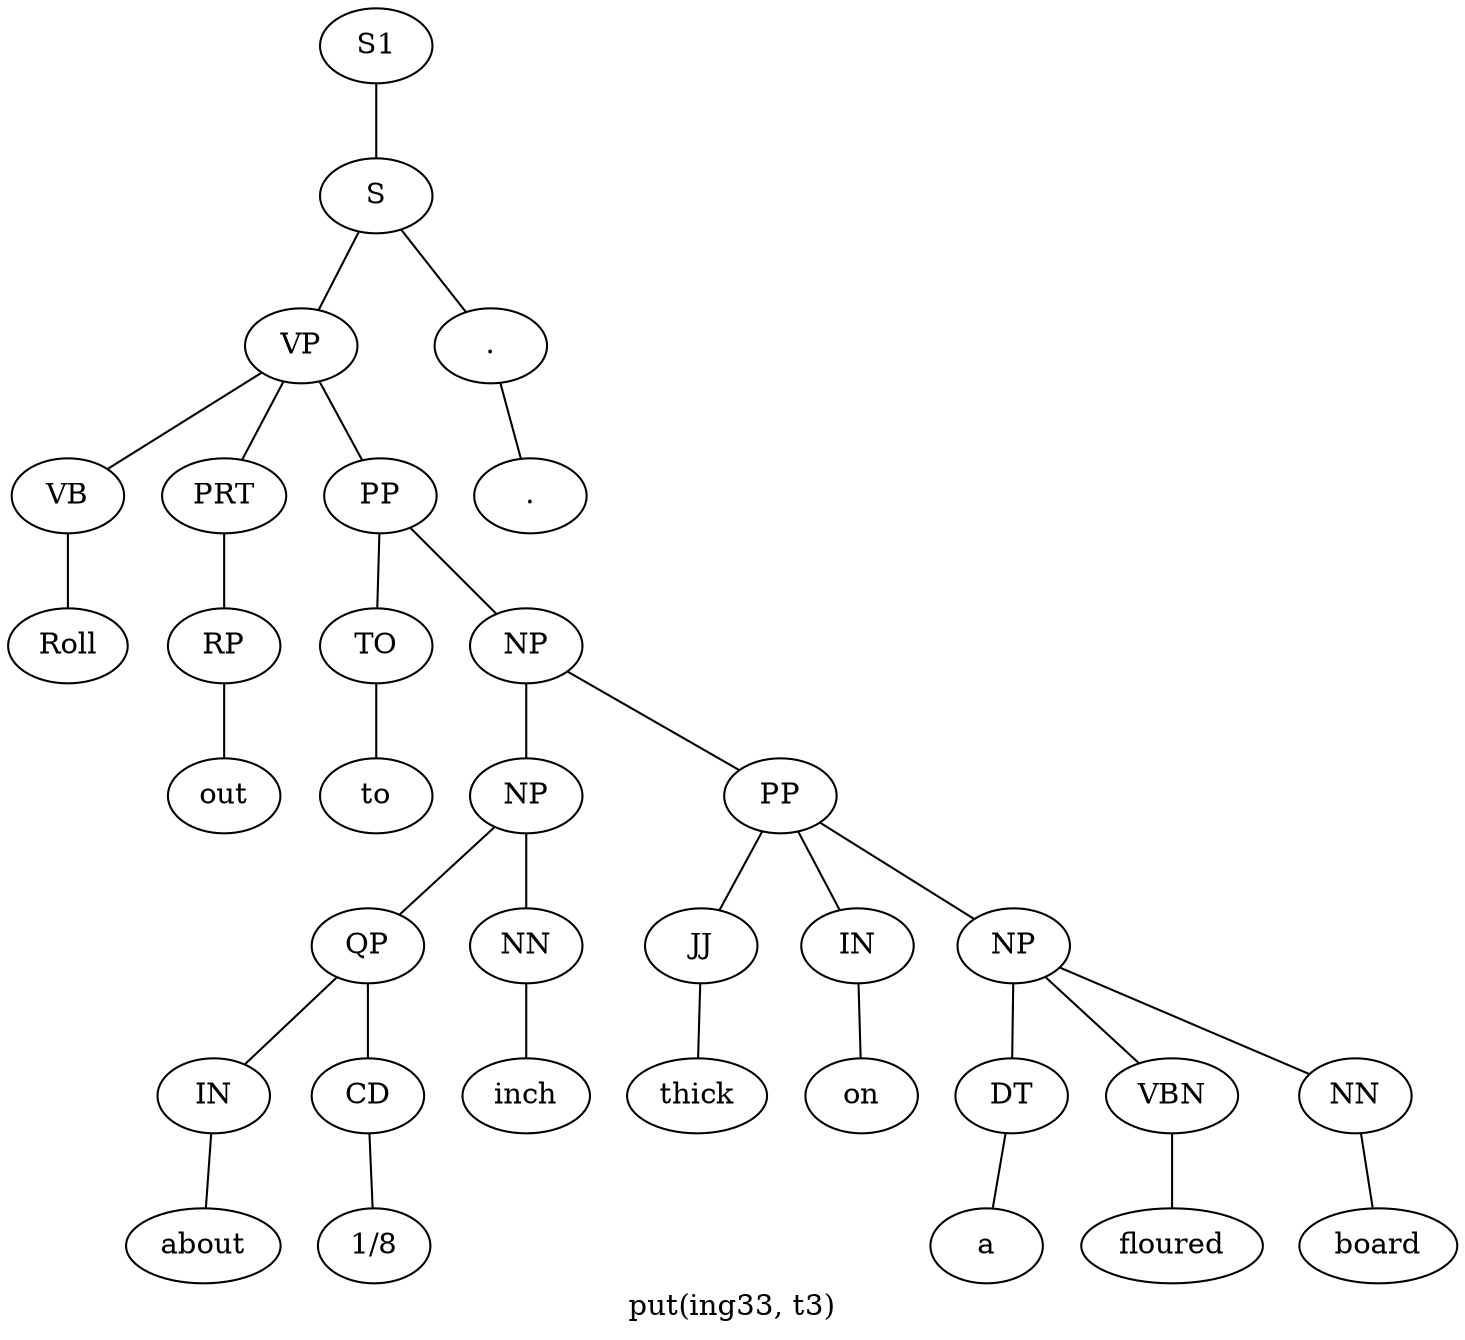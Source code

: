 graph SyntaxGraph {
	label = "put(ing33, t3)";
	Node0 [label="S1"];
	Node1 [label="S"];
	Node2 [label="VP"];
	Node3 [label="VB"];
	Node4 [label="Roll"];
	Node5 [label="PRT"];
	Node6 [label="RP"];
	Node7 [label="out"];
	Node8 [label="PP"];
	Node9 [label="TO"];
	Node10 [label="to"];
	Node11 [label="NP"];
	Node12 [label="NP"];
	Node13 [label="QP"];
	Node14 [label="IN"];
	Node15 [label="about"];
	Node16 [label="CD"];
	Node17 [label="1/8"];
	Node18 [label="NN"];
	Node19 [label="inch"];
	Node20 [label="PP"];
	Node21 [label="JJ"];
	Node22 [label="thick"];
	Node23 [label="IN"];
	Node24 [label="on"];
	Node25 [label="NP"];
	Node26 [label="DT"];
	Node27 [label="a"];
	Node28 [label="VBN"];
	Node29 [label="floured"];
	Node30 [label="NN"];
	Node31 [label="board"];
	Node32 [label="."];
	Node33 [label="."];

	Node0 -- Node1;
	Node1 -- Node2;
	Node1 -- Node32;
	Node2 -- Node3;
	Node2 -- Node5;
	Node2 -- Node8;
	Node3 -- Node4;
	Node5 -- Node6;
	Node6 -- Node7;
	Node8 -- Node9;
	Node8 -- Node11;
	Node9 -- Node10;
	Node11 -- Node12;
	Node11 -- Node20;
	Node12 -- Node13;
	Node12 -- Node18;
	Node13 -- Node14;
	Node13 -- Node16;
	Node14 -- Node15;
	Node16 -- Node17;
	Node18 -- Node19;
	Node20 -- Node21;
	Node20 -- Node23;
	Node20 -- Node25;
	Node21 -- Node22;
	Node23 -- Node24;
	Node25 -- Node26;
	Node25 -- Node28;
	Node25 -- Node30;
	Node26 -- Node27;
	Node28 -- Node29;
	Node30 -- Node31;
	Node32 -- Node33;
}